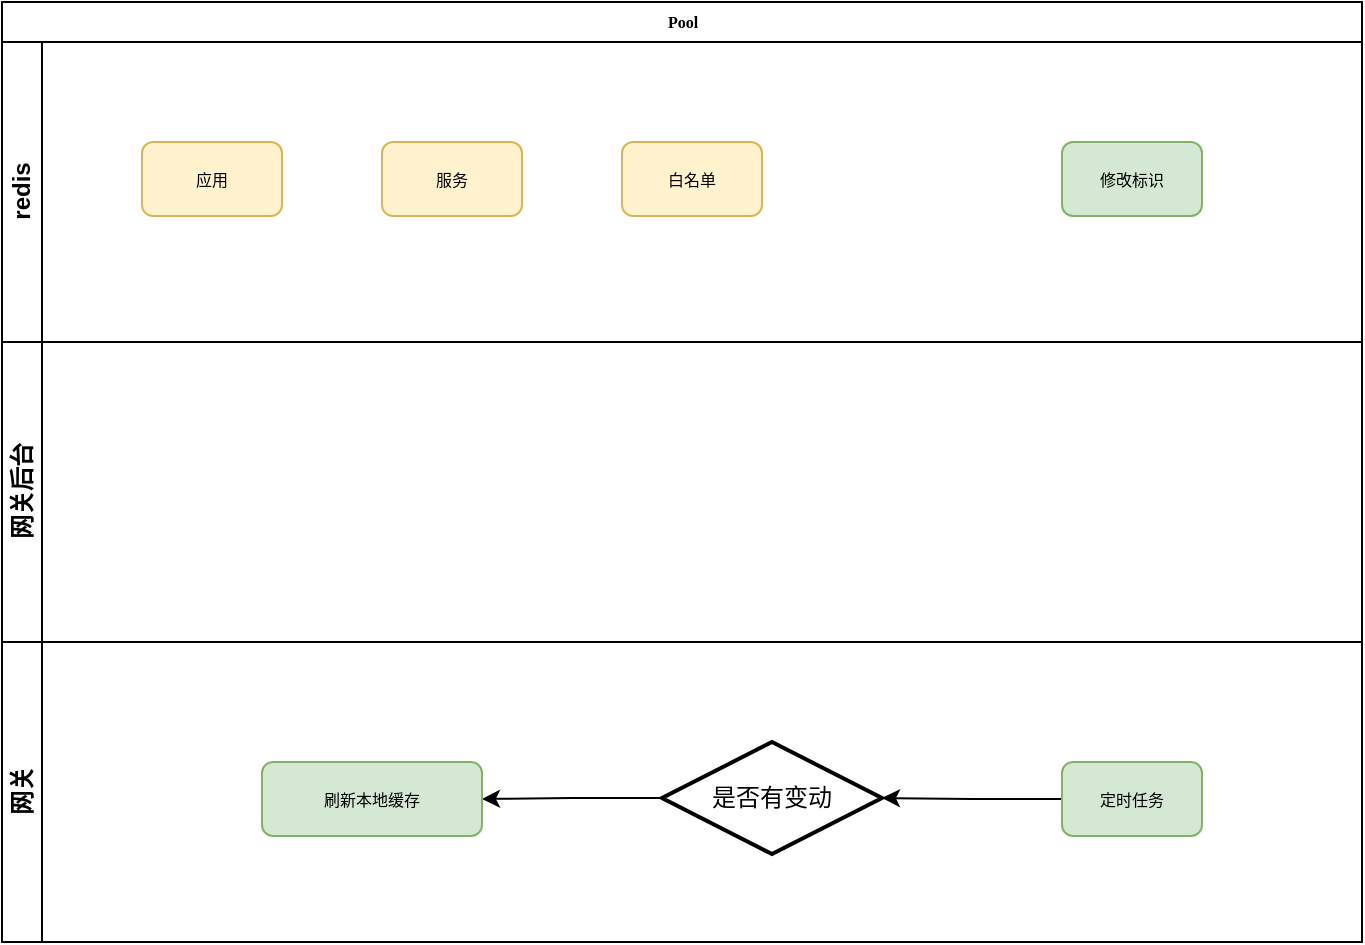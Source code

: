 <mxfile version="20.8.3" type="github">
  <diagram name="Page-1" id="c7488fd3-1785-93aa-aadb-54a6760d102a">
    <mxGraphModel dx="954" dy="562" grid="1" gridSize="10" guides="1" tooltips="1" connect="1" arrows="1" fold="1" page="1" pageScale="1" pageWidth="1100" pageHeight="850" background="none" math="0" shadow="0">
      <root>
        <mxCell id="0" />
        <mxCell id="1" parent="0" />
        <mxCell id="2b4e8129b02d487f-1" value="Pool" style="swimlane;html=1;childLayout=stackLayout;horizontal=1;startSize=20;horizontalStack=0;rounded=0;shadow=0;labelBackgroundColor=none;strokeWidth=1;fontFamily=Verdana;fontSize=8;align=center;" parent="1" vertex="1">
          <mxGeometry x="180" y="70" width="680" height="470" as="geometry" />
        </mxCell>
        <mxCell id="2b4e8129b02d487f-2" value="redis" style="swimlane;html=1;startSize=20;horizontal=0;" parent="2b4e8129b02d487f-1" vertex="1">
          <mxGeometry y="20" width="680" height="150" as="geometry" />
        </mxCell>
        <mxCell id="L4fKw0jht444IX3Zw-Gd-5" value="服务" style="rounded=1;whiteSpace=wrap;html=1;shadow=0;labelBackgroundColor=none;strokeWidth=1;fontFamily=Verdana;fontSize=8;align=center;fillColor=#fff2cc;strokeColor=#d6b656;" vertex="1" parent="2b4e8129b02d487f-2">
          <mxGeometry x="190" y="50" width="70" height="37" as="geometry" />
        </mxCell>
        <mxCell id="2b4e8129b02d487f-17" value="应用" style="rounded=1;whiteSpace=wrap;html=1;shadow=0;labelBackgroundColor=none;strokeWidth=1;fontFamily=Verdana;fontSize=8;align=center;fillColor=#fff2cc;strokeColor=#d6b656;" parent="2b4e8129b02d487f-2" vertex="1">
          <mxGeometry x="70" y="50" width="70" height="37" as="geometry" />
        </mxCell>
        <mxCell id="L4fKw0jht444IX3Zw-Gd-6" value="白名单" style="rounded=1;whiteSpace=wrap;html=1;shadow=0;labelBackgroundColor=none;strokeWidth=1;fontFamily=Verdana;fontSize=8;align=center;fillColor=#fff2cc;strokeColor=#d6b656;" vertex="1" parent="2b4e8129b02d487f-2">
          <mxGeometry x="310" y="50" width="70" height="37" as="geometry" />
        </mxCell>
        <mxCell id="L4fKw0jht444IX3Zw-Gd-7" value="修改标识" style="rounded=1;whiteSpace=wrap;html=1;shadow=0;labelBackgroundColor=none;strokeWidth=1;fontFamily=Verdana;fontSize=8;align=center;fillColor=#d5e8d4;strokeColor=#82b366;" vertex="1" parent="2b4e8129b02d487f-2">
          <mxGeometry x="530" y="50" width="70" height="37" as="geometry" />
        </mxCell>
        <mxCell id="2b4e8129b02d487f-3" value="网关后台" style="swimlane;html=1;startSize=20;horizontal=0;" parent="2b4e8129b02d487f-1" vertex="1">
          <mxGeometry y="170" width="680" height="150" as="geometry" />
        </mxCell>
        <mxCell id="2b4e8129b02d487f-4" value="网关" style="swimlane;html=1;startSize=20;horizontal=0;" parent="2b4e8129b02d487f-1" vertex="1">
          <mxGeometry y="320" width="680" height="150" as="geometry" />
        </mxCell>
        <mxCell id="L4fKw0jht444IX3Zw-Gd-12" style="edgeStyle=orthogonalEdgeStyle;rounded=0;orthogonalLoop=1;jettySize=auto;html=1;exitX=0;exitY=0.5;exitDx=0;exitDy=0;" edge="1" parent="2b4e8129b02d487f-4" source="L4fKw0jht444IX3Zw-Gd-10" target="L4fKw0jht444IX3Zw-Gd-11">
          <mxGeometry relative="1" as="geometry" />
        </mxCell>
        <mxCell id="L4fKw0jht444IX3Zw-Gd-10" value="定时任务" style="rounded=1;whiteSpace=wrap;html=1;shadow=0;labelBackgroundColor=none;strokeWidth=1;fontFamily=Verdana;fontSize=8;align=center;fillColor=#d5e8d4;strokeColor=#82b366;" vertex="1" parent="2b4e8129b02d487f-4">
          <mxGeometry x="530" y="60" width="70" height="37" as="geometry" />
        </mxCell>
        <mxCell id="L4fKw0jht444IX3Zw-Gd-14" style="edgeStyle=orthogonalEdgeStyle;rounded=0;orthogonalLoop=1;jettySize=auto;html=1;exitX=0;exitY=0.5;exitDx=0;exitDy=0;exitPerimeter=0;entryX=1;entryY=0.5;entryDx=0;entryDy=0;" edge="1" parent="2b4e8129b02d487f-4" source="L4fKw0jht444IX3Zw-Gd-11" target="L4fKw0jht444IX3Zw-Gd-13">
          <mxGeometry relative="1" as="geometry" />
        </mxCell>
        <mxCell id="L4fKw0jht444IX3Zw-Gd-11" value="是否有变动" style="strokeWidth=2;html=1;shape=mxgraph.flowchart.decision;whiteSpace=wrap;" vertex="1" parent="2b4e8129b02d487f-4">
          <mxGeometry x="330" y="50" width="110" height="56" as="geometry" />
        </mxCell>
        <mxCell id="L4fKw0jht444IX3Zw-Gd-13" value="刷新本地缓存" style="rounded=1;whiteSpace=wrap;html=1;shadow=0;labelBackgroundColor=none;strokeWidth=1;fontFamily=Verdana;fontSize=8;align=center;fillColor=#d5e8d4;strokeColor=#82b366;" vertex="1" parent="2b4e8129b02d487f-4">
          <mxGeometry x="130" y="60" width="110" height="37" as="geometry" />
        </mxCell>
      </root>
    </mxGraphModel>
  </diagram>
</mxfile>
